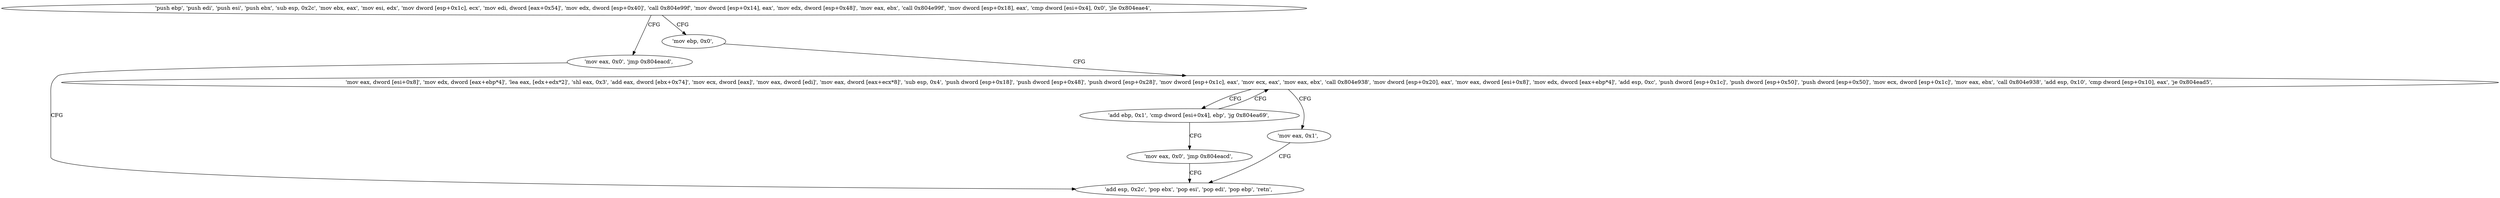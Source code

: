 digraph "func" {
"134539820" [label = "'push ebp', 'push edi', 'push esi', 'push ebx', 'sub esp, 0x2c', 'mov ebx, eax', 'mov esi, edx', 'mov dword [esp+0x1c], ecx', 'mov edi, dword [eax+0x54]', 'mov edx, dword [esp+0x40]', 'call 0x804e99f', 'mov dword [esp+0x14], eax', 'mov edx, dword [esp+0x48]', 'mov eax, ebx', 'call 0x804e99f', 'mov dword [esp+0x18], eax', 'cmp dword [esi+0x4], 0x0', 'jle 0x804eae4', " ]
"134540004" [label = "'mov eax, 0x0', 'jmp 0x804eacd', " ]
"134539876" [label = "'mov ebp, 0x0', " ]
"134539981" [label = "'add esp, 0x2c', 'pop ebx', 'pop esi', 'pop edi', 'pop ebp', 'retn', " ]
"134539881" [label = "'mov eax, dword [esi+0x8]', 'mov edx, dword [eax+ebp*4]', 'lea eax, [edx+edx*2]', 'shl eax, 0x3', 'add eax, dword [ebx+0x74]', 'mov ecx, dword [eax]', 'mov eax, dword [edi]', 'mov eax, dword [eax+ecx*8]', 'sub esp, 0x4', 'push dword [esp+0x18]', 'push dword [esp+0x48]', 'push dword [esp+0x28]', 'mov dword [esp+0x1c], eax', 'mov ecx, eax', 'mov eax, ebx', 'call 0x804e938', 'mov dword [esp+0x20], eax', 'mov eax, dword [esi+0x8]', 'mov edx, dword [eax+ebp*4]', 'add esp, 0xc', 'push dword [esp+0x1c]', 'push dword [esp+0x50]', 'push dword [esp+0x50]', 'mov ecx, dword [esp+0x1c]', 'mov eax, ebx', 'call 0x804e938', 'add esp, 0x10', 'cmp dword [esp+0x10], eax', 'je 0x804ead5', " ]
"134539989" [label = "'add ebp, 0x1', 'cmp dword [esi+0x4], ebp', 'jg 0x804ea69', " ]
"134539997" [label = "'mov eax, 0x0', 'jmp 0x804eacd', " ]
"134539976" [label = "'mov eax, 0x1', " ]
"134539820" -> "134540004" [ label = "CFG" ]
"134539820" -> "134539876" [ label = "CFG" ]
"134540004" -> "134539981" [ label = "CFG" ]
"134539876" -> "134539881" [ label = "CFG" ]
"134539881" -> "134539989" [ label = "CFG" ]
"134539881" -> "134539976" [ label = "CFG" ]
"134539989" -> "134539881" [ label = "CFG" ]
"134539989" -> "134539997" [ label = "CFG" ]
"134539997" -> "134539981" [ label = "CFG" ]
"134539976" -> "134539981" [ label = "CFG" ]
}
